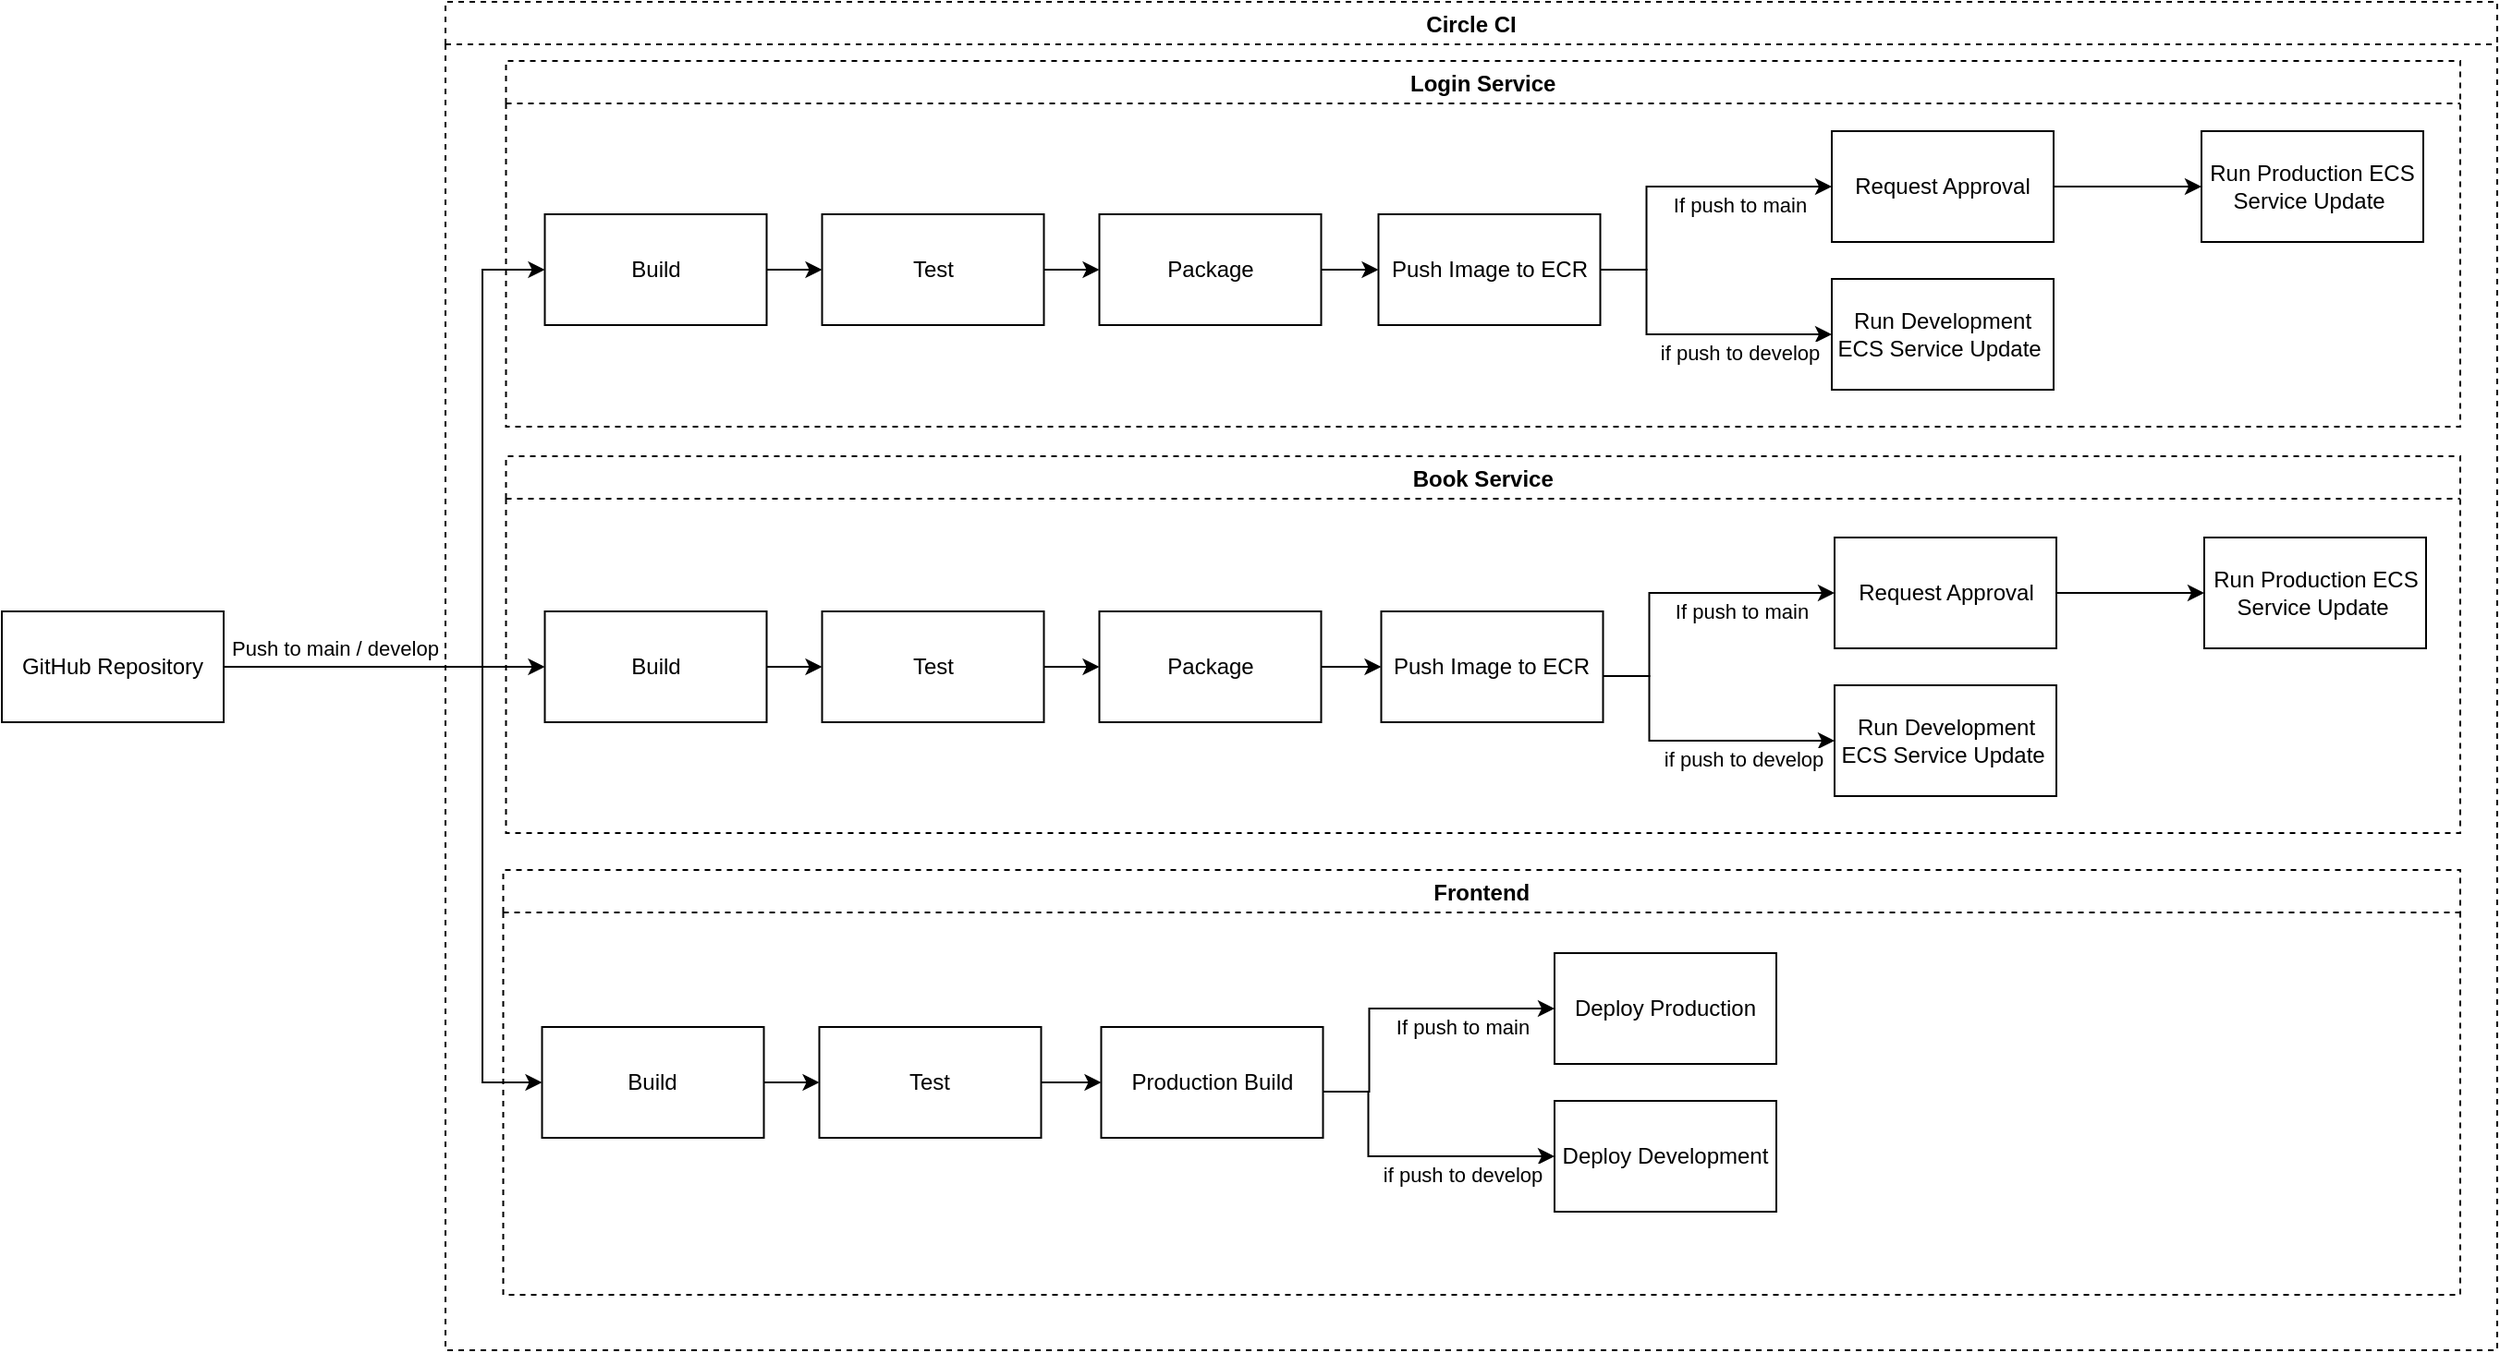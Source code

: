 <mxfile>
    <diagram id="6EKvQP0kC8k8JVaCRQzg" name="Page-1">
        <mxGraphModel dx="1375" dy="821" grid="1" gridSize="10" guides="1" tooltips="1" connect="1" arrows="1" fold="1" page="1" pageScale="1" pageWidth="1100" pageHeight="850" math="0" shadow="0">
            <root>
                <mxCell id="0"/>
                <mxCell id="1" parent="0"/>
                <mxCell id="42" style="edgeStyle=orthogonalEdgeStyle;rounded=0;orthogonalLoop=1;jettySize=auto;html=1;exitX=1;exitY=0.5;exitDx=0;exitDy=0;startArrow=none;startFill=0;endArrow=classic;endFill=1;" edge="1" parent="1" source="2" target="17">
                    <mxGeometry relative="1" as="geometry">
                        <Array as="points">
                            <mxPoint x="270" y="640"/>
                            <mxPoint x="270" y="425"/>
                        </Array>
                    </mxGeometry>
                </mxCell>
                <mxCell id="43" style="edgeStyle=orthogonalEdgeStyle;rounded=0;orthogonalLoop=1;jettySize=auto;html=1;exitX=1;exitY=0.5;exitDx=0;exitDy=0;entryX=0;entryY=0.5;entryDx=0;entryDy=0;startArrow=none;startFill=0;endArrow=classic;endFill=1;" edge="1" parent="1" source="2" target="24">
                    <mxGeometry relative="1" as="geometry"/>
                </mxCell>
                <mxCell id="52" value="Push to main / develop" style="edgeStyle=orthogonalEdgeStyle;rounded=0;orthogonalLoop=1;jettySize=auto;html=1;exitX=1;exitY=0.5;exitDx=0;exitDy=0;entryX=0;entryY=0.5;entryDx=0;entryDy=0;startArrow=none;startFill=0;endArrow=classic;endFill=1;" edge="1" parent="1" source="2" target="45">
                    <mxGeometry x="-0.698" y="10" relative="1" as="geometry">
                        <Array as="points">
                            <mxPoint x="270" y="640"/>
                            <mxPoint x="270" y="865"/>
                        </Array>
                        <mxPoint as="offset"/>
                    </mxGeometry>
                </mxCell>
                <mxCell id="2" value="GitHub Repository" style="rounded=0;whiteSpace=wrap;html=1;" vertex="1" parent="1">
                    <mxGeometry x="10" y="610" width="120" height="60" as="geometry"/>
                </mxCell>
                <mxCell id="16" value="Circle CI" style="swimlane;dashed=1;" vertex="1" parent="1">
                    <mxGeometry x="250" y="280" width="1110" height="730" as="geometry"/>
                </mxCell>
                <mxCell id="22" value="Login Service" style="swimlane;dashed=1;" vertex="1" parent="16">
                    <mxGeometry x="32.75" y="32" width="1057.25" height="198" as="geometry"/>
                </mxCell>
                <mxCell id="17" value="Build" style="rounded=0;whiteSpace=wrap;html=1;" vertex="1" parent="22">
                    <mxGeometry x="21" y="83" width="120" height="60" as="geometry"/>
                </mxCell>
                <mxCell id="18" value="Test" style="rounded=0;whiteSpace=wrap;html=1;" vertex="1" parent="22">
                    <mxGeometry x="171" y="83" width="120" height="60" as="geometry"/>
                </mxCell>
                <mxCell id="19" style="edgeStyle=orthogonalEdgeStyle;rounded=0;orthogonalLoop=1;jettySize=auto;html=1;exitX=1;exitY=0.5;exitDx=0;exitDy=0;" edge="1" parent="22" source="17" target="18">
                    <mxGeometry relative="1" as="geometry"/>
                </mxCell>
                <mxCell id="40" style="edgeStyle=orthogonalEdgeStyle;rounded=0;orthogonalLoop=1;jettySize=auto;html=1;exitX=1;exitY=0.5;exitDx=0;exitDy=0;startArrow=none;startFill=0;endArrow=classic;endFill=1;" edge="1" parent="22" source="20" target="39">
                    <mxGeometry relative="1" as="geometry"/>
                </mxCell>
                <mxCell id="20" value="Package" style="rounded=0;whiteSpace=wrap;html=1;" vertex="1" parent="22">
                    <mxGeometry x="321" y="83" width="120" height="60" as="geometry"/>
                </mxCell>
                <mxCell id="21" style="edgeStyle=orthogonalEdgeStyle;rounded=0;orthogonalLoop=1;jettySize=auto;html=1;exitX=1;exitY=0.5;exitDx=0;exitDy=0;" edge="1" parent="22" source="18" target="20">
                    <mxGeometry relative="1" as="geometry"/>
                </mxCell>
                <mxCell id="63" value="If push to main" style="edgeStyle=orthogonalEdgeStyle;rounded=0;orthogonalLoop=1;jettySize=auto;html=1;exitX=1;exitY=0.5;exitDx=0;exitDy=0;startArrow=none;startFill=0;endArrow=classic;endFill=1;" edge="1" parent="22" source="39" target="56">
                    <mxGeometry x="0.412" y="-10" relative="1" as="geometry">
                        <Array as="points">
                            <mxPoint x="617" y="113"/>
                            <mxPoint x="617" y="68"/>
                        </Array>
                        <mxPoint as="offset"/>
                    </mxGeometry>
                </mxCell>
                <mxCell id="64" value="if push to develop" style="edgeStyle=orthogonalEdgeStyle;rounded=0;orthogonalLoop=1;jettySize=auto;html=1;exitX=1;exitY=0.5;exitDx=0;exitDy=0;startArrow=none;startFill=0;endArrow=classic;endFill=1;" edge="1" parent="22" source="39" target="59">
                    <mxGeometry x="0.376" y="-10" relative="1" as="geometry">
                        <Array as="points">
                            <mxPoint x="617" y="113"/>
                            <mxPoint x="617" y="148"/>
                        </Array>
                        <mxPoint as="offset"/>
                    </mxGeometry>
                </mxCell>
                <mxCell id="39" value="Push Image to ECR" style="rounded=0;whiteSpace=wrap;html=1;" vertex="1" parent="22">
                    <mxGeometry x="472" y="83" width="120" height="60" as="geometry"/>
                </mxCell>
                <mxCell id="56" value="Request Approval" style="rounded=0;whiteSpace=wrap;html=1;" vertex="1" parent="22">
                    <mxGeometry x="717.25" y="38" width="120" height="60" as="geometry"/>
                </mxCell>
                <mxCell id="59" value="Run Development ECS Service Update&amp;nbsp;" style="rounded=0;whiteSpace=wrap;html=1;" vertex="1" parent="22">
                    <mxGeometry x="717.25" y="118" width="120" height="60" as="geometry"/>
                </mxCell>
                <mxCell id="78" value="" style="edgeStyle=orthogonalEdgeStyle;rounded=0;orthogonalLoop=1;jettySize=auto;html=1;startArrow=none;startFill=0;endArrow=classic;endFill=1;" edge="1" parent="22" target="79" source="56">
                    <mxGeometry relative="1" as="geometry">
                        <mxPoint x="837.25" y="68" as="sourcePoint"/>
                    </mxGeometry>
                </mxCell>
                <mxCell id="79" value="Run Production ECS Service Update&amp;nbsp;" style="rounded=0;whiteSpace=wrap;html=1;" vertex="1" parent="22">
                    <mxGeometry x="917.25" y="38" width="120" height="60" as="geometry"/>
                </mxCell>
                <mxCell id="23" value="Book Service" style="swimlane;dashed=1;" vertex="1" parent="16">
                    <mxGeometry x="32.75" y="246" width="1057.25" height="204" as="geometry"/>
                </mxCell>
                <mxCell id="24" value="Build" style="rounded=0;whiteSpace=wrap;html=1;" vertex="1" parent="23">
                    <mxGeometry x="21" y="84" width="120" height="60" as="geometry"/>
                </mxCell>
                <mxCell id="25" value="Test" style="rounded=0;whiteSpace=wrap;html=1;" vertex="1" parent="23">
                    <mxGeometry x="171" y="84" width="120" height="60" as="geometry"/>
                </mxCell>
                <mxCell id="26" style="edgeStyle=orthogonalEdgeStyle;rounded=0;orthogonalLoop=1;jettySize=auto;html=1;exitX=1;exitY=0.5;exitDx=0;exitDy=0;" edge="1" parent="23" source="24" target="25">
                    <mxGeometry relative="1" as="geometry"/>
                </mxCell>
                <mxCell id="27" value="Package" style="rounded=0;whiteSpace=wrap;html=1;" vertex="1" parent="23">
                    <mxGeometry x="321" y="84" width="120" height="60" as="geometry"/>
                </mxCell>
                <mxCell id="28" style="edgeStyle=orthogonalEdgeStyle;rounded=0;orthogonalLoop=1;jettySize=auto;html=1;exitX=1;exitY=0.5;exitDx=0;exitDy=0;" edge="1" parent="23" source="25" target="27">
                    <mxGeometry relative="1" as="geometry"/>
                </mxCell>
                <mxCell id="38" value="Push Image to ECR" style="rounded=0;whiteSpace=wrap;html=1;" vertex="1" parent="23">
                    <mxGeometry x="473.5" y="84" width="120" height="60" as="geometry"/>
                </mxCell>
                <mxCell id="35" style="edgeStyle=orthogonalEdgeStyle;rounded=0;orthogonalLoop=1;jettySize=auto;html=1;exitX=1;exitY=0.5;exitDx=0;exitDy=0;startArrow=none;startFill=0;endArrow=classic;endFill=1;" edge="1" parent="23" source="27" target="38">
                    <mxGeometry relative="1" as="geometry">
                        <mxPoint x="787.5" y="52" as="targetPoint"/>
                        <Array as="points"/>
                    </mxGeometry>
                </mxCell>
                <mxCell id="65" value="If push to main" style="edgeStyle=orthogonalEdgeStyle;rounded=0;orthogonalLoop=1;jettySize=auto;html=1;exitX=1;exitY=0.5;exitDx=0;exitDy=0;startArrow=none;startFill=0;endArrow=classic;endFill=1;" edge="1" parent="23" target="67">
                    <mxGeometry x="0.412" y="-10" relative="1" as="geometry">
                        <mxPoint x="593.5" y="119" as="sourcePoint"/>
                        <Array as="points">
                            <mxPoint x="618.5" y="119"/>
                            <mxPoint x="618.5" y="74"/>
                        </Array>
                        <mxPoint as="offset"/>
                    </mxGeometry>
                </mxCell>
                <mxCell id="66" value="if push to develop" style="edgeStyle=orthogonalEdgeStyle;rounded=0;orthogonalLoop=1;jettySize=auto;html=1;exitX=1;exitY=0.5;exitDx=0;exitDy=0;startArrow=none;startFill=0;endArrow=classic;endFill=1;" edge="1" parent="23" target="68">
                    <mxGeometry x="0.376" y="-10" relative="1" as="geometry">
                        <mxPoint x="593.5" y="119" as="sourcePoint"/>
                        <Array as="points">
                            <mxPoint x="618.5" y="119"/>
                            <mxPoint x="618.5" y="154"/>
                        </Array>
                        <mxPoint as="offset"/>
                    </mxGeometry>
                </mxCell>
                <mxCell id="77" value="" style="edgeStyle=orthogonalEdgeStyle;rounded=0;orthogonalLoop=1;jettySize=auto;html=1;startArrow=none;startFill=0;endArrow=classic;endFill=1;" edge="1" parent="23" source="67" target="76">
                    <mxGeometry relative="1" as="geometry"/>
                </mxCell>
                <mxCell id="67" value="Request Approval" style="rounded=0;whiteSpace=wrap;html=1;" vertex="1" parent="23">
                    <mxGeometry x="718.75" y="44" width="120" height="60" as="geometry"/>
                </mxCell>
                <mxCell id="68" value="Run Development ECS Service Update&amp;nbsp;" style="rounded=0;whiteSpace=wrap;html=1;" vertex="1" parent="23">
                    <mxGeometry x="718.75" y="124" width="120" height="60" as="geometry"/>
                </mxCell>
                <mxCell id="76" value="Run Production ECS Service Update&amp;nbsp;" style="rounded=0;whiteSpace=wrap;html=1;" vertex="1" parent="23">
                    <mxGeometry x="918.75" y="44" width="120" height="60" as="geometry"/>
                </mxCell>
                <mxCell id="44" value="Frontend" style="swimlane;dashed=1;" vertex="1" parent="16">
                    <mxGeometry x="31.25" y="470" width="1058.75" height="230" as="geometry"/>
                </mxCell>
                <mxCell id="45" value="Build" style="rounded=0;whiteSpace=wrap;html=1;" vertex="1" parent="44">
                    <mxGeometry x="21" y="85" width="120" height="60" as="geometry"/>
                </mxCell>
                <mxCell id="46" value="Test" style="rounded=0;whiteSpace=wrap;html=1;" vertex="1" parent="44">
                    <mxGeometry x="171" y="85" width="120" height="60" as="geometry"/>
                </mxCell>
                <mxCell id="47" style="edgeStyle=orthogonalEdgeStyle;rounded=0;orthogonalLoop=1;jettySize=auto;html=1;exitX=1;exitY=0.5;exitDx=0;exitDy=0;" edge="1" parent="44" source="45" target="46">
                    <mxGeometry relative="1" as="geometry"/>
                </mxCell>
                <mxCell id="54" value="Production Build" style="rounded=0;whiteSpace=wrap;html=1;" vertex="1" parent="44">
                    <mxGeometry x="323.5" y="85" width="120" height="60" as="geometry"/>
                </mxCell>
                <mxCell id="53" style="edgeStyle=orthogonalEdgeStyle;rounded=0;orthogonalLoop=1;jettySize=auto;html=1;exitX=1;exitY=0.5;exitDx=0;exitDy=0;startArrow=none;startFill=0;endArrow=classic;endFill=1;" edge="1" parent="44" source="46" target="54">
                    <mxGeometry relative="1" as="geometry">
                        <mxPoint x="377.5" y="115.241" as="targetPoint"/>
                    </mxGeometry>
                </mxCell>
                <mxCell id="72" value="If push to main" style="edgeStyle=orthogonalEdgeStyle;rounded=0;orthogonalLoop=1;jettySize=auto;html=1;exitX=1;exitY=0.5;exitDx=0;exitDy=0;startArrow=none;startFill=0;endArrow=classic;endFill=1;" edge="1" parent="44" target="74">
                    <mxGeometry x="0.412" y="-10" relative="1" as="geometry">
                        <mxPoint x="443.5" y="120" as="sourcePoint"/>
                        <Array as="points">
                            <mxPoint x="468.5" y="120"/>
                            <mxPoint x="468.5" y="75"/>
                        </Array>
                        <mxPoint as="offset"/>
                    </mxGeometry>
                </mxCell>
                <mxCell id="73" value="if push to develop" style="edgeStyle=orthogonalEdgeStyle;rounded=0;orthogonalLoop=1;jettySize=auto;html=1;startArrow=none;startFill=0;endArrow=classic;endFill=1;" edge="1" parent="44" target="75" source="54">
                    <mxGeometry x="0.376" y="-10" relative="1" as="geometry">
                        <mxPoint x="443.5" y="120" as="sourcePoint"/>
                        <Array as="points">
                            <mxPoint x="468" y="120"/>
                            <mxPoint x="468" y="155"/>
                        </Array>
                        <mxPoint as="offset"/>
                    </mxGeometry>
                </mxCell>
                <mxCell id="74" value="Deploy Production" style="rounded=0;whiteSpace=wrap;html=1;" vertex="1" parent="44">
                    <mxGeometry x="568.75" y="45" width="120" height="60" as="geometry"/>
                </mxCell>
                <mxCell id="75" value="Deploy Development" style="rounded=0;whiteSpace=wrap;html=1;" vertex="1" parent="44">
                    <mxGeometry x="568.75" y="125" width="120" height="60" as="geometry"/>
                </mxCell>
            </root>
        </mxGraphModel>
    </diagram>
</mxfile>